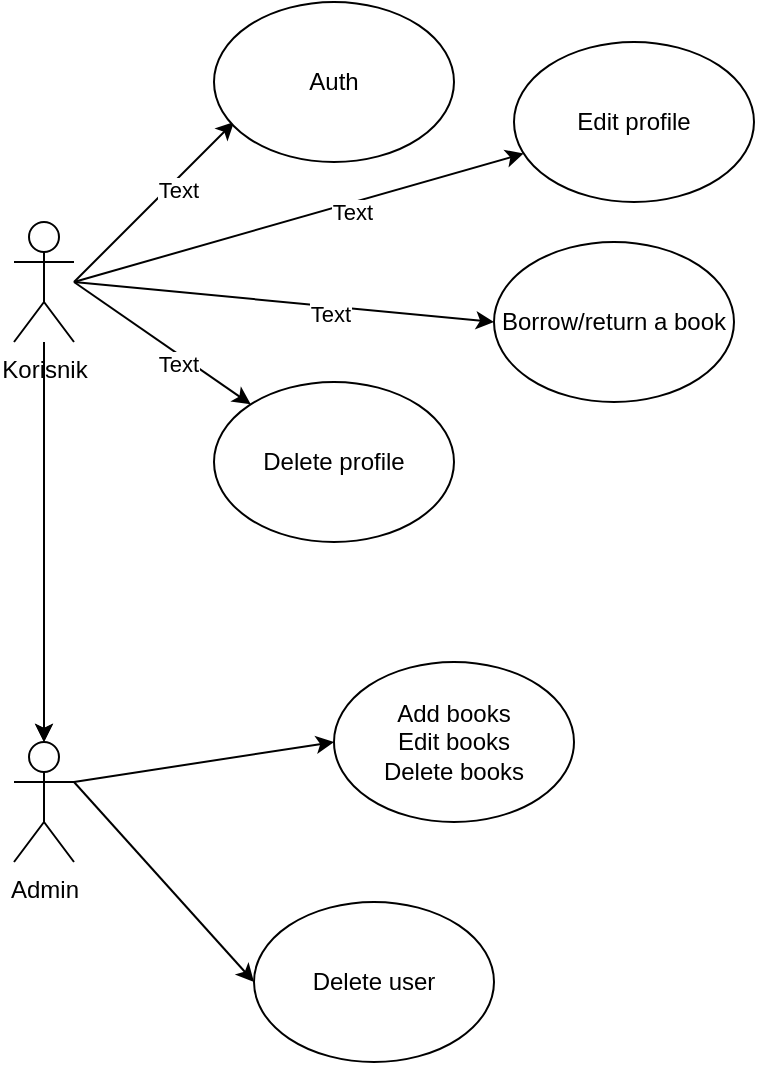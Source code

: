 <mxfile version="24.8.3">
  <diagram id="C5RBs43oDa-KdzZeNtuy" name="Page-1">
    <mxGraphModel dx="1434" dy="738" grid="1" gridSize="10" guides="1" tooltips="1" connect="1" arrows="1" fold="1" page="1" pageScale="1" pageWidth="827" pageHeight="1169" math="0" shadow="0">
      <root>
        <mxCell id="WIyWlLk6GJQsqaUBKTNV-0" />
        <mxCell id="WIyWlLk6GJQsqaUBKTNV-1" parent="WIyWlLk6GJQsqaUBKTNV-0" />
        <mxCell id="mSwOCUkc3frHOf5tQtK6-2" value="" style="edgeStyle=orthogonalEdgeStyle;rounded=0;orthogonalLoop=1;jettySize=auto;html=1;" edge="1" parent="WIyWlLk6GJQsqaUBKTNV-1" source="mSwOCUkc3frHOf5tQtK6-0" target="mSwOCUkc3frHOf5tQtK6-1">
          <mxGeometry relative="1" as="geometry" />
        </mxCell>
        <mxCell id="mSwOCUkc3frHOf5tQtK6-3" value="" style="edgeStyle=orthogonalEdgeStyle;rounded=0;orthogonalLoop=1;jettySize=auto;html=1;" edge="1" parent="WIyWlLk6GJQsqaUBKTNV-1" source="mSwOCUkc3frHOf5tQtK6-0" target="mSwOCUkc3frHOf5tQtK6-1">
          <mxGeometry relative="1" as="geometry" />
        </mxCell>
        <mxCell id="mSwOCUkc3frHOf5tQtK6-0" value="Korisnik" style="shape=umlActor;verticalLabelPosition=bottom;verticalAlign=top;html=1;outlineConnect=0;" vertex="1" parent="WIyWlLk6GJQsqaUBKTNV-1">
          <mxGeometry x="140" y="140" width="30" height="60" as="geometry" />
        </mxCell>
        <mxCell id="mSwOCUkc3frHOf5tQtK6-1" value="Admin" style="shape=umlActor;verticalLabelPosition=bottom;verticalAlign=top;html=1;outlineConnect=0;" vertex="1" parent="WIyWlLk6GJQsqaUBKTNV-1">
          <mxGeometry x="140" y="400" width="30" height="60" as="geometry" />
        </mxCell>
        <mxCell id="mSwOCUkc3frHOf5tQtK6-5" value="" style="endArrow=classic;html=1;rounded=0;" edge="1" parent="WIyWlLk6GJQsqaUBKTNV-1">
          <mxGeometry width="50" height="50" relative="1" as="geometry">
            <mxPoint x="170" y="170" as="sourcePoint" />
            <mxPoint x="250" y="90" as="targetPoint" />
          </mxGeometry>
        </mxCell>
        <mxCell id="mSwOCUkc3frHOf5tQtK6-7" value="Text" style="edgeLabel;html=1;align=center;verticalAlign=middle;resizable=0;points=[];" vertex="1" connectable="0" parent="mSwOCUkc3frHOf5tQtK6-5">
          <mxGeometry x="0.225" y="-4" relative="1" as="geometry">
            <mxPoint as="offset" />
          </mxGeometry>
        </mxCell>
        <mxCell id="mSwOCUkc3frHOf5tQtK6-6" value="Auth" style="ellipse;whiteSpace=wrap;html=1;" vertex="1" parent="WIyWlLk6GJQsqaUBKTNV-1">
          <mxGeometry x="240" y="30" width="120" height="80" as="geometry" />
        </mxCell>
        <mxCell id="mSwOCUkc3frHOf5tQtK6-8" value="" style="endArrow=classic;html=1;rounded=0;" edge="1" parent="WIyWlLk6GJQsqaUBKTNV-1" target="mSwOCUkc3frHOf5tQtK6-10">
          <mxGeometry width="50" height="50" relative="1" as="geometry">
            <mxPoint x="170" y="170" as="sourcePoint" />
            <mxPoint x="330" y="160" as="targetPoint" />
          </mxGeometry>
        </mxCell>
        <mxCell id="mSwOCUkc3frHOf5tQtK6-9" value="Text" style="edgeLabel;html=1;align=center;verticalAlign=middle;resizable=0;points=[];" vertex="1" connectable="0" parent="mSwOCUkc3frHOf5tQtK6-8">
          <mxGeometry x="0.225" y="-4" relative="1" as="geometry">
            <mxPoint as="offset" />
          </mxGeometry>
        </mxCell>
        <mxCell id="mSwOCUkc3frHOf5tQtK6-10" value="Edit profile" style="ellipse;whiteSpace=wrap;html=1;" vertex="1" parent="WIyWlLk6GJQsqaUBKTNV-1">
          <mxGeometry x="390" y="50" width="120" height="80" as="geometry" />
        </mxCell>
        <mxCell id="mSwOCUkc3frHOf5tQtK6-11" value="" style="endArrow=classic;html=1;rounded=0;" edge="1" parent="WIyWlLk6GJQsqaUBKTNV-1">
          <mxGeometry width="50" height="50" relative="1" as="geometry">
            <mxPoint x="170" y="170" as="sourcePoint" />
            <mxPoint x="380" y="190" as="targetPoint" />
          </mxGeometry>
        </mxCell>
        <mxCell id="mSwOCUkc3frHOf5tQtK6-12" value="Text" style="edgeLabel;html=1;align=center;verticalAlign=middle;resizable=0;points=[];" vertex="1" connectable="0" parent="mSwOCUkc3frHOf5tQtK6-11">
          <mxGeometry x="0.225" y="-4" relative="1" as="geometry">
            <mxPoint as="offset" />
          </mxGeometry>
        </mxCell>
        <mxCell id="mSwOCUkc3frHOf5tQtK6-13" value="Borrow/return a book" style="ellipse;whiteSpace=wrap;html=1;" vertex="1" parent="WIyWlLk6GJQsqaUBKTNV-1">
          <mxGeometry x="380" y="150" width="120" height="80" as="geometry" />
        </mxCell>
        <mxCell id="mSwOCUkc3frHOf5tQtK6-14" value="Add books&lt;div&gt;Edit books&lt;/div&gt;&lt;div&gt;Delete books&lt;/div&gt;" style="ellipse;whiteSpace=wrap;html=1;" vertex="1" parent="WIyWlLk6GJQsqaUBKTNV-1">
          <mxGeometry x="300" y="360" width="120" height="80" as="geometry" />
        </mxCell>
        <mxCell id="mSwOCUkc3frHOf5tQtK6-15" value="Delete user" style="ellipse;whiteSpace=wrap;html=1;" vertex="1" parent="WIyWlLk6GJQsqaUBKTNV-1">
          <mxGeometry x="260" y="480" width="120" height="80" as="geometry" />
        </mxCell>
        <mxCell id="mSwOCUkc3frHOf5tQtK6-16" value="Delete profile" style="ellipse;whiteSpace=wrap;html=1;" vertex="1" parent="WIyWlLk6GJQsqaUBKTNV-1">
          <mxGeometry x="240" y="220" width="120" height="80" as="geometry" />
        </mxCell>
        <mxCell id="mSwOCUkc3frHOf5tQtK6-17" value="" style="endArrow=classic;html=1;rounded=0;" edge="1" parent="WIyWlLk6GJQsqaUBKTNV-1" target="mSwOCUkc3frHOf5tQtK6-16">
          <mxGeometry width="50" height="50" relative="1" as="geometry">
            <mxPoint x="170" y="170" as="sourcePoint" />
            <mxPoint x="390" y="200" as="targetPoint" />
          </mxGeometry>
        </mxCell>
        <mxCell id="mSwOCUkc3frHOf5tQtK6-18" value="Text" style="edgeLabel;html=1;align=center;verticalAlign=middle;resizable=0;points=[];" vertex="1" connectable="0" parent="mSwOCUkc3frHOf5tQtK6-17">
          <mxGeometry x="0.225" y="-4" relative="1" as="geometry">
            <mxPoint as="offset" />
          </mxGeometry>
        </mxCell>
        <mxCell id="mSwOCUkc3frHOf5tQtK6-19" value="" style="endArrow=classic;html=1;rounded=0;entryX=0;entryY=0.5;entryDx=0;entryDy=0;exitX=1;exitY=0.333;exitDx=0;exitDy=0;exitPerimeter=0;" edge="1" parent="WIyWlLk6GJQsqaUBKTNV-1" source="mSwOCUkc3frHOf5tQtK6-1" target="mSwOCUkc3frHOf5tQtK6-14">
          <mxGeometry width="50" height="50" relative="1" as="geometry">
            <mxPoint x="180" y="420" as="sourcePoint" />
            <mxPoint x="240" y="400" as="targetPoint" />
          </mxGeometry>
        </mxCell>
        <mxCell id="mSwOCUkc3frHOf5tQtK6-20" value="" style="endArrow=classic;html=1;rounded=0;entryX=0;entryY=0.5;entryDx=0;entryDy=0;exitX=1;exitY=0.333;exitDx=0;exitDy=0;exitPerimeter=0;" edge="1" parent="WIyWlLk6GJQsqaUBKTNV-1" source="mSwOCUkc3frHOf5tQtK6-1" target="mSwOCUkc3frHOf5tQtK6-15">
          <mxGeometry width="50" height="50" relative="1" as="geometry">
            <mxPoint x="260" y="500" as="sourcePoint" />
            <mxPoint x="310" y="450" as="targetPoint" />
          </mxGeometry>
        </mxCell>
      </root>
    </mxGraphModel>
  </diagram>
</mxfile>
